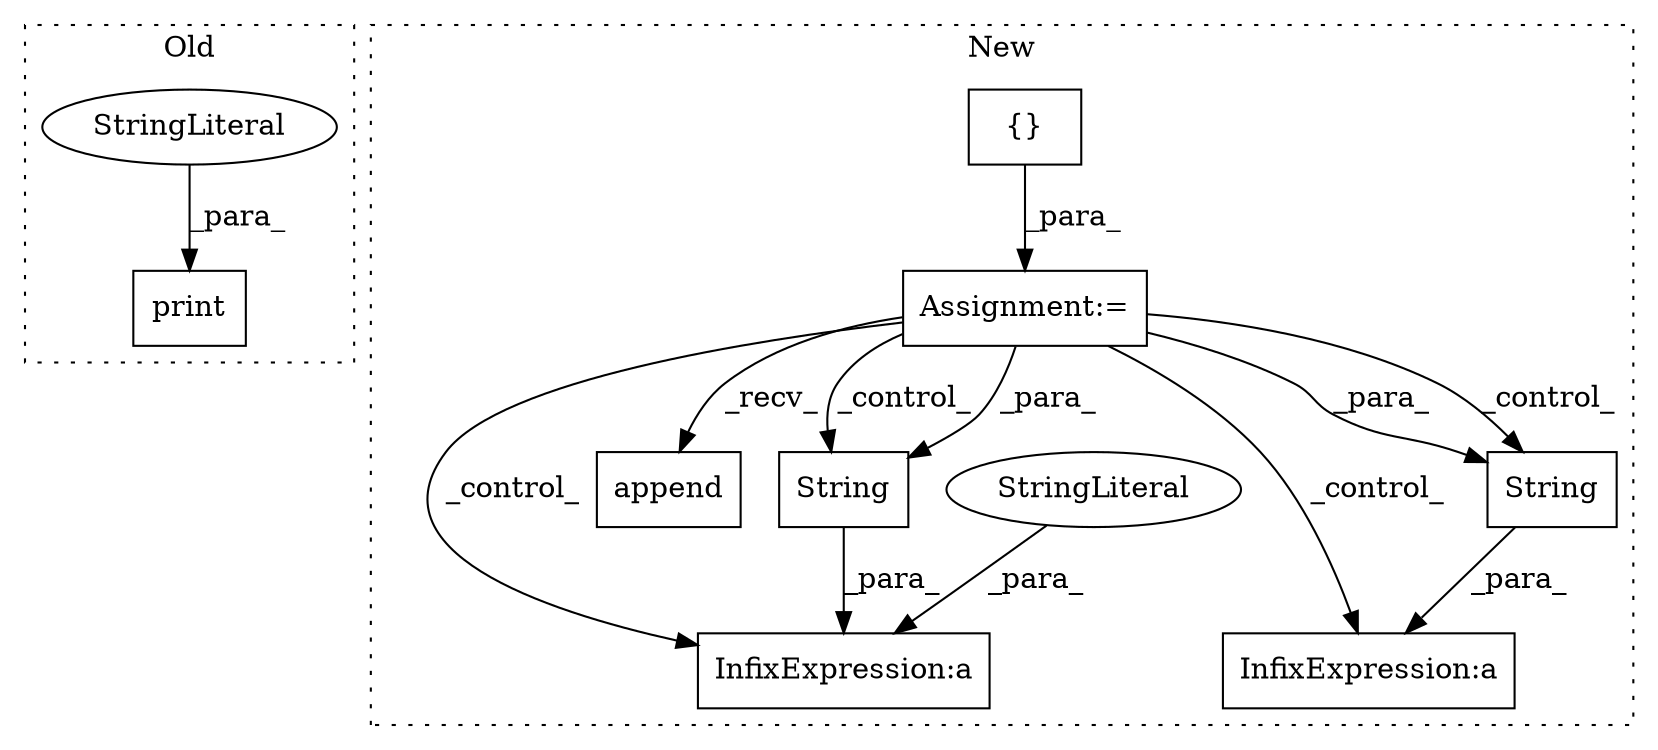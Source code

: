 digraph G {
subgraph cluster0 {
1 [label="print" a="32" s="5362,5395" l="6,1" shape="box"];
3 [label="StringLiteral" a="45" s="5368" l="19" shape="ellipse"];
label = "Old";
style="dotted";
}
subgraph cluster1 {
2 [label="append" a="32" s="4774,4788" l="7,1" shape="box"];
4 [label="Assignment:=" a="7" s="4673" l="1" shape="box"];
5 [label="{}" a="4" s="4683" l="2" shape="box"];
6 [label="String" a="32" s="5208,5218" l="7,1" shape="box"];
7 [label="InfixExpression:a" a="27" s="5833" l="3" shape="box"];
8 [label="StringLiteral" a="45" s="5826" l="7" shape="ellipse"];
9 [label="String" a="32" s="5836,5846" l="7,1" shape="box"];
10 [label="InfixExpression:a" a="27" s="5205" l="3" shape="box"];
label = "New";
style="dotted";
}
3 -> 1 [label="_para_"];
4 -> 10 [label="_control_"];
4 -> 7 [label="_control_"];
4 -> 6 [label="_control_"];
4 -> 9 [label="_para_"];
4 -> 2 [label="_recv_"];
4 -> 6 [label="_para_"];
4 -> 9 [label="_control_"];
5 -> 4 [label="_para_"];
6 -> 10 [label="_para_"];
8 -> 7 [label="_para_"];
9 -> 7 [label="_para_"];
}